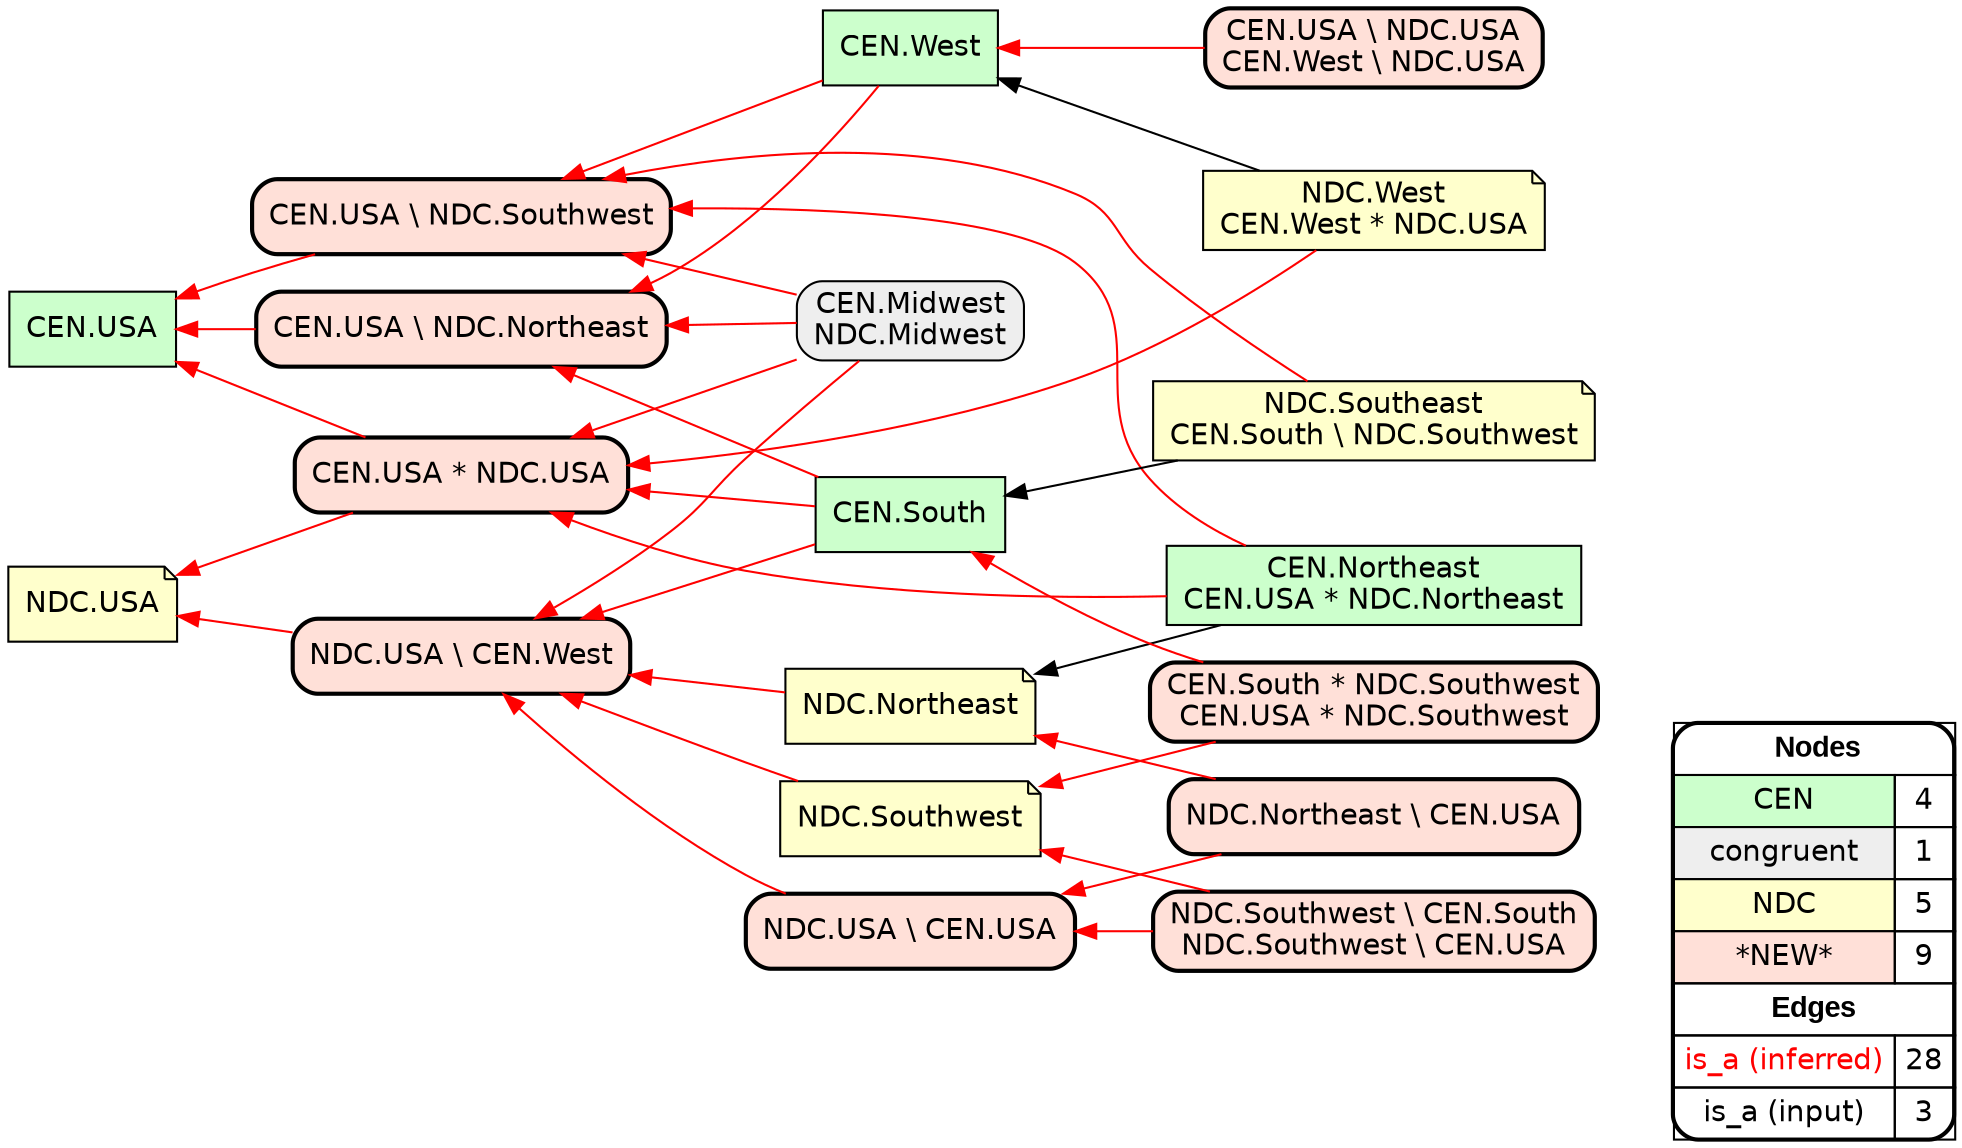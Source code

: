 digraph{
rankdir=RL
node[shape=box style=filled fillcolor="#CCFFCC" fontname="helvetica"] 
"CEN.USA"
"CEN.West"
"CEN.South"
"CEN.Northeast\nCEN.USA * NDC.Northeast"
node[shape=box style="filled,rounded" fillcolor="#EEEEEE" fontname="helvetica"] 
"CEN.Midwest\nNDC.Midwest"
node[shape=note style=filled fillcolor="#FFFFCC" fontname="helvetica"] 
"NDC.Southwest"
"NDC.West\nCEN.West * NDC.USA"
"NDC.Southeast\nCEN.South \\ NDC.Southwest"
"NDC.Northeast"
"NDC.USA"
node[shape=box style="filled,rounded,bold" fillcolor="#FFE0D8" fontname="helvetica"] 
"NDC.USA \\ CEN.USA"
"CEN.USA * NDC.USA"
"CEN.South * NDC.Southwest\nCEN.USA * NDC.Southwest"
"CEN.USA \\ NDC.Southwest"
"CEN.USA \\ NDC.Northeast"
"CEN.USA \\ NDC.USA\nCEN.West \\ NDC.USA"
"NDC.USA \\ CEN.West"
"NDC.Northeast \\ CEN.USA"
"NDC.Southwest \\ CEN.South\nNDC.Southwest \\ CEN.USA"
edge[arrowhead=normal style=dotted color="#000000" constraint=true penwidth=1]
edge[arrowhead=normal style=solid color="#FF0000" constraint=true penwidth=1]
"NDC.Northeast \\ CEN.USA" -> "NDC.USA \\ CEN.USA"
"NDC.Southwest \\ CEN.South\nNDC.Southwest \\ CEN.USA" -> "NDC.Southwest"
"NDC.Southeast\nCEN.South \\ NDC.Southwest" -> "CEN.USA \\ NDC.Southwest"
"CEN.South * NDC.Southwest\nCEN.USA * NDC.Southwest" -> "CEN.South"
"CEN.USA * NDC.USA" -> "NDC.USA"
"CEN.Midwest\nNDC.Midwest" -> "CEN.USA \\ NDC.Southwest"
"NDC.Southwest" -> "NDC.USA \\ CEN.West"
"NDC.Southwest \\ CEN.South\nNDC.Southwest \\ CEN.USA" -> "NDC.USA \\ CEN.USA"
"CEN.South" -> "CEN.USA * NDC.USA"
"NDC.USA \\ CEN.USA" -> "NDC.USA \\ CEN.West"
"CEN.Northeast\nCEN.USA * NDC.Northeast" -> "CEN.USA \\ NDC.Southwest"
"CEN.West" -> "CEN.USA \\ NDC.Northeast"
"CEN.Northeast\nCEN.USA * NDC.Northeast" -> "CEN.USA * NDC.USA"
"CEN.USA \\ NDC.Southwest" -> "CEN.USA"
"NDC.USA \\ CEN.West" -> "NDC.USA"
"CEN.Midwest\nNDC.Midwest" -> "CEN.USA \\ NDC.Northeast"
"CEN.USA \\ NDC.Northeast" -> "CEN.USA"
"CEN.USA * NDC.USA" -> "CEN.USA"
"CEN.South" -> "NDC.USA \\ CEN.West"
"NDC.Northeast" -> "NDC.USA \\ CEN.West"
"CEN.South * NDC.Southwest\nCEN.USA * NDC.Southwest" -> "NDC.Southwest"
"CEN.South" -> "CEN.USA \\ NDC.Northeast"
"CEN.West" -> "CEN.USA \\ NDC.Southwest"
"NDC.West\nCEN.West * NDC.USA" -> "CEN.USA * NDC.USA"
"NDC.Northeast \\ CEN.USA" -> "NDC.Northeast"
"CEN.USA \\ NDC.USA\nCEN.West \\ NDC.USA" -> "CEN.West"
"CEN.Midwest\nNDC.Midwest" -> "NDC.USA \\ CEN.West"
"CEN.Midwest\nNDC.Midwest" -> "CEN.USA * NDC.USA"
edge[arrowhead=normal style=solid color="#000000" constraint=true penwidth=1]
"NDC.West\nCEN.West * NDC.USA" -> "CEN.West"
"NDC.Southeast\nCEN.South \\ NDC.Southwest" -> "CEN.South"
"CEN.Northeast\nCEN.USA * NDC.Northeast" -> "NDC.Northeast"
node[shape=box] 
{rank=source Legend [fillcolor= white margin=0 label=< 
 <TABLE BORDER="0" CELLBORDER="1" CELLSPACING="0" CELLPADDING="4"> 
<TR> <TD COLSPAN="2"><font face="Arial Black"> Nodes</font></TD> </TR> 
<TR> 
 <TD bgcolor="#CCFFCC" fontname="helvetica">CEN</TD> 
 <TD>4</TD> 
 </TR> 
<TR> 
 <TD bgcolor="#EEEEEE" fontname="helvetica">congruent</TD> 
 <TD>1</TD> 
 </TR> 
<TR> 
 <TD bgcolor="#FFFFCC" fontname="helvetica">NDC</TD> 
 <TD>5</TD> 
 </TR> 
<TR> 
 <TD bgcolor="#FFE0D8" fontname="helvetica">*NEW*</TD> 
 <TD>9</TD> 
 </TR> 
<TR> <TD COLSPAN="2"><font face = "Arial Black"> Edges </font></TD> </TR> 
<TR> 
 <TD><font color ="#FF0000">is_a (inferred)</font></TD><TD>28</TD>
</TR>
<TR> 
 <TD><font color ="#000000">is_a (input)</font></TD><TD>3</TD>
</TR>
</TABLE> 
 >] } 
}